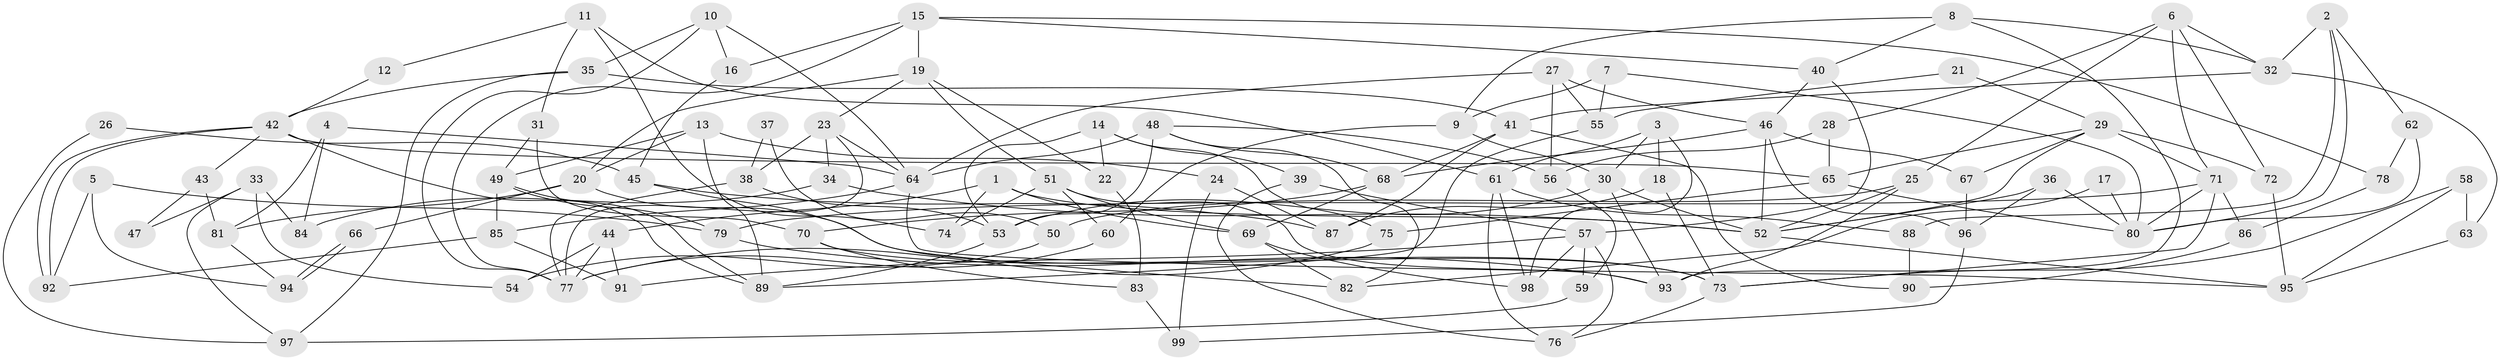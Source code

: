 // Generated by graph-tools (version 1.1) at 2025/26/03/09/25 03:26:20]
// undirected, 99 vertices, 198 edges
graph export_dot {
graph [start="1"]
  node [color=gray90,style=filled];
  1;
  2;
  3;
  4;
  5;
  6;
  7;
  8;
  9;
  10;
  11;
  12;
  13;
  14;
  15;
  16;
  17;
  18;
  19;
  20;
  21;
  22;
  23;
  24;
  25;
  26;
  27;
  28;
  29;
  30;
  31;
  32;
  33;
  34;
  35;
  36;
  37;
  38;
  39;
  40;
  41;
  42;
  43;
  44;
  45;
  46;
  47;
  48;
  49;
  50;
  51;
  52;
  53;
  54;
  55;
  56;
  57;
  58;
  59;
  60;
  61;
  62;
  63;
  64;
  65;
  66;
  67;
  68;
  69;
  70;
  71;
  72;
  73;
  74;
  75;
  76;
  77;
  78;
  79;
  80;
  81;
  82;
  83;
  84;
  85;
  86;
  87;
  88;
  89;
  90;
  91;
  92;
  93;
  94;
  95;
  96;
  97;
  98;
  99;
  1 -- 74;
  1 -- 52;
  1 -- 44;
  1 -- 69;
  2 -- 62;
  2 -- 80;
  2 -- 32;
  2 -- 88;
  3 -- 61;
  3 -- 30;
  3 -- 18;
  3 -- 98;
  4 -- 81;
  4 -- 64;
  4 -- 84;
  5 -- 92;
  5 -- 79;
  5 -- 94;
  6 -- 32;
  6 -- 71;
  6 -- 25;
  6 -- 28;
  6 -- 72;
  7 -- 80;
  7 -- 9;
  7 -- 55;
  8 -- 93;
  8 -- 40;
  8 -- 9;
  8 -- 32;
  9 -- 60;
  9 -- 30;
  10 -- 64;
  10 -- 35;
  10 -- 16;
  10 -- 77;
  11 -- 61;
  11 -- 31;
  11 -- 12;
  11 -- 74;
  12 -- 42;
  13 -- 20;
  13 -- 49;
  13 -- 24;
  13 -- 89;
  14 -- 53;
  14 -- 39;
  14 -- 22;
  14 -- 75;
  15 -- 77;
  15 -- 16;
  15 -- 19;
  15 -- 40;
  15 -- 78;
  16 -- 45;
  17 -- 80;
  17 -- 82;
  18 -- 87;
  18 -- 73;
  19 -- 23;
  19 -- 20;
  19 -- 22;
  19 -- 51;
  20 -- 73;
  20 -- 66;
  20 -- 81;
  21 -- 55;
  21 -- 29;
  22 -- 83;
  23 -- 64;
  23 -- 77;
  23 -- 34;
  23 -- 38;
  24 -- 99;
  24 -- 87;
  25 -- 52;
  25 -- 50;
  25 -- 93;
  26 -- 45;
  26 -- 97;
  27 -- 55;
  27 -- 56;
  27 -- 46;
  27 -- 64;
  28 -- 65;
  28 -- 56;
  29 -- 67;
  29 -- 65;
  29 -- 52;
  29 -- 71;
  29 -- 72;
  30 -- 52;
  30 -- 53;
  30 -- 93;
  31 -- 70;
  31 -- 49;
  32 -- 41;
  32 -- 63;
  33 -- 97;
  33 -- 84;
  33 -- 47;
  33 -- 54;
  34 -- 52;
  34 -- 84;
  35 -- 42;
  35 -- 41;
  35 -- 97;
  36 -- 80;
  36 -- 52;
  36 -- 96;
  37 -- 50;
  37 -- 38;
  38 -- 53;
  38 -- 77;
  39 -- 76;
  39 -- 57;
  40 -- 57;
  40 -- 46;
  41 -- 68;
  41 -- 87;
  41 -- 90;
  42 -- 92;
  42 -- 92;
  42 -- 89;
  42 -- 43;
  42 -- 65;
  43 -- 81;
  43 -- 47;
  44 -- 77;
  44 -- 54;
  44 -- 91;
  45 -- 82;
  45 -- 87;
  46 -- 52;
  46 -- 67;
  46 -- 68;
  46 -- 96;
  48 -- 68;
  48 -- 64;
  48 -- 53;
  48 -- 56;
  48 -- 82;
  49 -- 89;
  49 -- 79;
  49 -- 85;
  50 -- 54;
  51 -- 93;
  51 -- 60;
  51 -- 69;
  51 -- 74;
  52 -- 95;
  53 -- 89;
  55 -- 89;
  56 -- 59;
  57 -- 98;
  57 -- 91;
  57 -- 59;
  57 -- 76;
  58 -- 63;
  58 -- 95;
  58 -- 73;
  59 -- 97;
  60 -- 77;
  61 -- 76;
  61 -- 98;
  61 -- 88;
  62 -- 80;
  62 -- 78;
  63 -- 95;
  64 -- 95;
  64 -- 85;
  65 -- 75;
  65 -- 80;
  66 -- 94;
  66 -- 94;
  67 -- 96;
  68 -- 69;
  68 -- 70;
  69 -- 82;
  69 -- 98;
  70 -- 73;
  70 -- 83;
  71 -- 73;
  71 -- 79;
  71 -- 80;
  71 -- 86;
  72 -- 95;
  73 -- 76;
  75 -- 77;
  78 -- 86;
  79 -- 93;
  81 -- 94;
  83 -- 99;
  85 -- 91;
  85 -- 92;
  86 -- 90;
  88 -- 90;
  96 -- 99;
}

